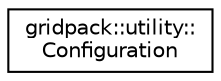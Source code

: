 digraph "Graphical Class Hierarchy"
{
  edge [fontname="Helvetica",fontsize="10",labelfontname="Helvetica",labelfontsize="10"];
  node [fontname="Helvetica",fontsize="10",shape=record];
  rankdir="LR";
  Node1 [label="gridpack::utility::\lConfiguration",height=0.2,width=0.4,color="black", fillcolor="white", style="filled",URL="$classgridpack_1_1utility_1_1_configuration.html"];
}
